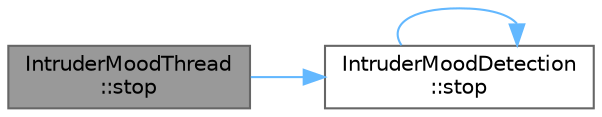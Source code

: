 digraph "IntruderMoodThread::stop"
{
 // LATEX_PDF_SIZE
  bgcolor="transparent";
  edge [fontname=Helvetica,fontsize=10,labelfontname=Helvetica,labelfontsize=10];
  node [fontname=Helvetica,fontsize=10,shape=box,height=0.2,width=0.4];
  rankdir="LR";
  Node1 [label="IntruderMoodThread\l::stop",height=0.2,width=0.4,color="gray40", fillcolor="grey60", style="filled", fontcolor="black",tooltip=" "];
  Node1 -> Node2 [color="steelblue1",style="solid"];
  Node2 [label="IntruderMoodDetection\l::stop",height=0.2,width=0.4,color="grey40", fillcolor="white", style="filled",URL="$class_intruder_mood_detection.html#a6457a5a1d28a943c2a20fbf929df7324",tooltip=" "];
  Node2 -> Node2 [color="steelblue1",style="solid"];
}
